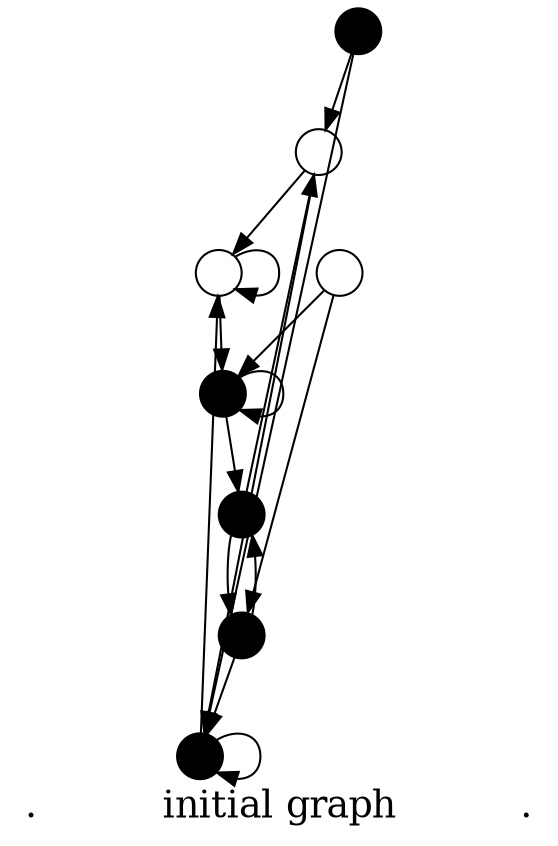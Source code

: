 /*****
C-558468033414059-181011175920 @0
*****/

digraph G {
  graph [splines=false overlap=false]
  node  [shape=ellipse, width=0.3, height=0.3, label=""]
  0 [style=filled, fillcolor="white"];
  1 [style=filled, fillcolor="black"];
  2 [style=filled, fillcolor="white"];
  3 [style=filled, fillcolor="black"];
  4 [style=filled, fillcolor="white"];
  5 [style=filled, fillcolor="black"];
  6 [style=filled, fillcolor="black"];
  7 [style=filled, fillcolor="black"];
  0 -> 4;
  0 -> 5;
  1 -> 5;
  1 -> 6;
  2 -> 1;
  2 -> 3;
  3 -> 3;
  3 -> 6;
  4 -> 4;
  4 -> 3;
  5 -> 4;
  5 -> 5;
  6 -> 0;
  6 -> 1;
  7 -> 5;
  7 -> 0;
  label = ".          initial graph          .";  fontsize=18;
}
